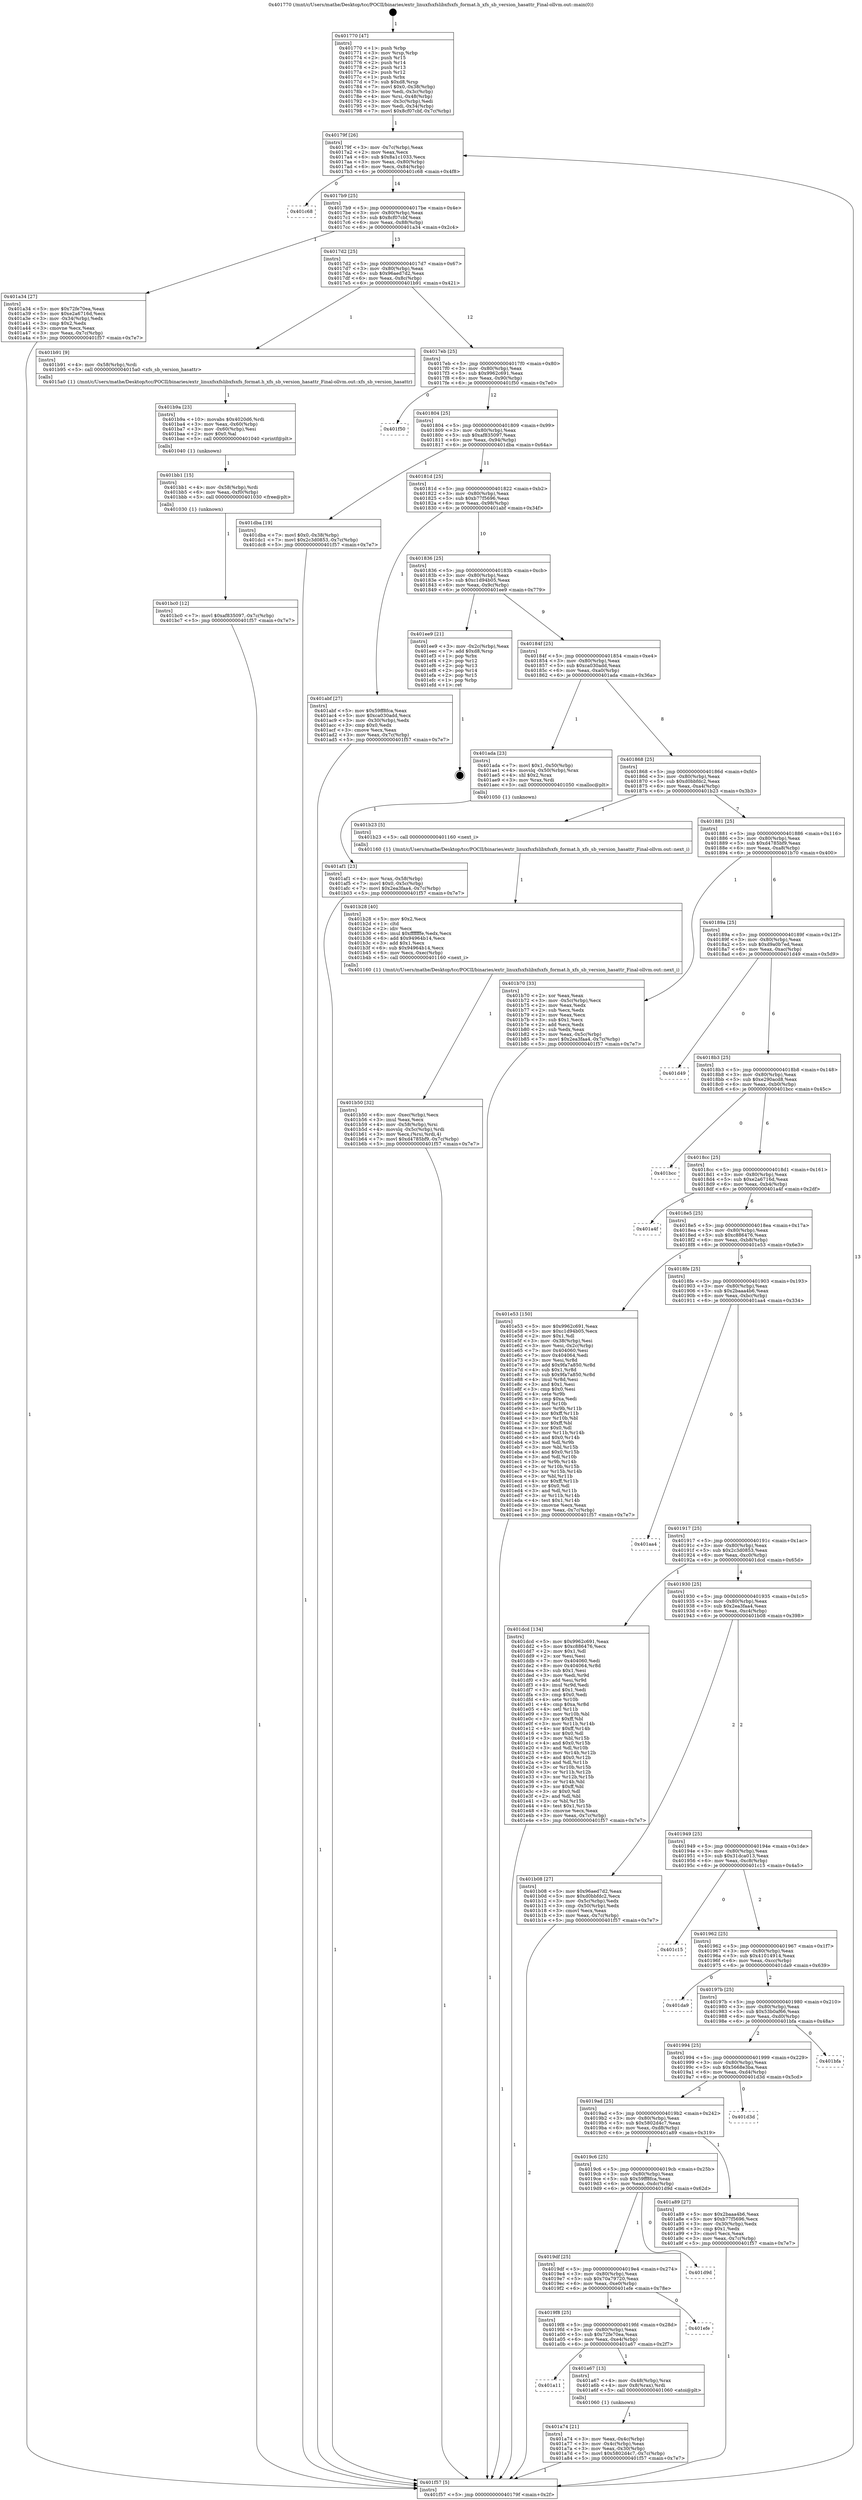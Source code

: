 digraph "0x401770" {
  label = "0x401770 (/mnt/c/Users/mathe/Desktop/tcc/POCII/binaries/extr_linuxfsxfslibxfsxfs_format.h_xfs_sb_version_hasattr_Final-ollvm.out::main(0))"
  labelloc = "t"
  node[shape=record]

  Entry [label="",width=0.3,height=0.3,shape=circle,fillcolor=black,style=filled]
  "0x40179f" [label="{
     0x40179f [26]\l
     | [instrs]\l
     &nbsp;&nbsp;0x40179f \<+3\>: mov -0x7c(%rbp),%eax\l
     &nbsp;&nbsp;0x4017a2 \<+2\>: mov %eax,%ecx\l
     &nbsp;&nbsp;0x4017a4 \<+6\>: sub $0x8a1c1033,%ecx\l
     &nbsp;&nbsp;0x4017aa \<+3\>: mov %eax,-0x80(%rbp)\l
     &nbsp;&nbsp;0x4017ad \<+6\>: mov %ecx,-0x84(%rbp)\l
     &nbsp;&nbsp;0x4017b3 \<+6\>: je 0000000000401c68 \<main+0x4f8\>\l
  }"]
  "0x401c68" [label="{
     0x401c68\l
  }", style=dashed]
  "0x4017b9" [label="{
     0x4017b9 [25]\l
     | [instrs]\l
     &nbsp;&nbsp;0x4017b9 \<+5\>: jmp 00000000004017be \<main+0x4e\>\l
     &nbsp;&nbsp;0x4017be \<+3\>: mov -0x80(%rbp),%eax\l
     &nbsp;&nbsp;0x4017c1 \<+5\>: sub $0x8cf07cbf,%eax\l
     &nbsp;&nbsp;0x4017c6 \<+6\>: mov %eax,-0x88(%rbp)\l
     &nbsp;&nbsp;0x4017cc \<+6\>: je 0000000000401a34 \<main+0x2c4\>\l
  }"]
  Exit [label="",width=0.3,height=0.3,shape=circle,fillcolor=black,style=filled,peripheries=2]
  "0x401a34" [label="{
     0x401a34 [27]\l
     | [instrs]\l
     &nbsp;&nbsp;0x401a34 \<+5\>: mov $0x72fe70ea,%eax\l
     &nbsp;&nbsp;0x401a39 \<+5\>: mov $0xe2a6716d,%ecx\l
     &nbsp;&nbsp;0x401a3e \<+3\>: mov -0x34(%rbp),%edx\l
     &nbsp;&nbsp;0x401a41 \<+3\>: cmp $0x2,%edx\l
     &nbsp;&nbsp;0x401a44 \<+3\>: cmovne %ecx,%eax\l
     &nbsp;&nbsp;0x401a47 \<+3\>: mov %eax,-0x7c(%rbp)\l
     &nbsp;&nbsp;0x401a4a \<+5\>: jmp 0000000000401f57 \<main+0x7e7\>\l
  }"]
  "0x4017d2" [label="{
     0x4017d2 [25]\l
     | [instrs]\l
     &nbsp;&nbsp;0x4017d2 \<+5\>: jmp 00000000004017d7 \<main+0x67\>\l
     &nbsp;&nbsp;0x4017d7 \<+3\>: mov -0x80(%rbp),%eax\l
     &nbsp;&nbsp;0x4017da \<+5\>: sub $0x96aed7d2,%eax\l
     &nbsp;&nbsp;0x4017df \<+6\>: mov %eax,-0x8c(%rbp)\l
     &nbsp;&nbsp;0x4017e5 \<+6\>: je 0000000000401b91 \<main+0x421\>\l
  }"]
  "0x401f57" [label="{
     0x401f57 [5]\l
     | [instrs]\l
     &nbsp;&nbsp;0x401f57 \<+5\>: jmp 000000000040179f \<main+0x2f\>\l
  }"]
  "0x401770" [label="{
     0x401770 [47]\l
     | [instrs]\l
     &nbsp;&nbsp;0x401770 \<+1\>: push %rbp\l
     &nbsp;&nbsp;0x401771 \<+3\>: mov %rsp,%rbp\l
     &nbsp;&nbsp;0x401774 \<+2\>: push %r15\l
     &nbsp;&nbsp;0x401776 \<+2\>: push %r14\l
     &nbsp;&nbsp;0x401778 \<+2\>: push %r13\l
     &nbsp;&nbsp;0x40177a \<+2\>: push %r12\l
     &nbsp;&nbsp;0x40177c \<+1\>: push %rbx\l
     &nbsp;&nbsp;0x40177d \<+7\>: sub $0xd8,%rsp\l
     &nbsp;&nbsp;0x401784 \<+7\>: movl $0x0,-0x38(%rbp)\l
     &nbsp;&nbsp;0x40178b \<+3\>: mov %edi,-0x3c(%rbp)\l
     &nbsp;&nbsp;0x40178e \<+4\>: mov %rsi,-0x48(%rbp)\l
     &nbsp;&nbsp;0x401792 \<+3\>: mov -0x3c(%rbp),%edi\l
     &nbsp;&nbsp;0x401795 \<+3\>: mov %edi,-0x34(%rbp)\l
     &nbsp;&nbsp;0x401798 \<+7\>: movl $0x8cf07cbf,-0x7c(%rbp)\l
  }"]
  "0x401bc0" [label="{
     0x401bc0 [12]\l
     | [instrs]\l
     &nbsp;&nbsp;0x401bc0 \<+7\>: movl $0xaf835097,-0x7c(%rbp)\l
     &nbsp;&nbsp;0x401bc7 \<+5\>: jmp 0000000000401f57 \<main+0x7e7\>\l
  }"]
  "0x401b91" [label="{
     0x401b91 [9]\l
     | [instrs]\l
     &nbsp;&nbsp;0x401b91 \<+4\>: mov -0x58(%rbp),%rdi\l
     &nbsp;&nbsp;0x401b95 \<+5\>: call 00000000004015a0 \<xfs_sb_version_hasattr\>\l
     | [calls]\l
     &nbsp;&nbsp;0x4015a0 \{1\} (/mnt/c/Users/mathe/Desktop/tcc/POCII/binaries/extr_linuxfsxfslibxfsxfs_format.h_xfs_sb_version_hasattr_Final-ollvm.out::xfs_sb_version_hasattr)\l
  }"]
  "0x4017eb" [label="{
     0x4017eb [25]\l
     | [instrs]\l
     &nbsp;&nbsp;0x4017eb \<+5\>: jmp 00000000004017f0 \<main+0x80\>\l
     &nbsp;&nbsp;0x4017f0 \<+3\>: mov -0x80(%rbp),%eax\l
     &nbsp;&nbsp;0x4017f3 \<+5\>: sub $0x9962c691,%eax\l
     &nbsp;&nbsp;0x4017f8 \<+6\>: mov %eax,-0x90(%rbp)\l
     &nbsp;&nbsp;0x4017fe \<+6\>: je 0000000000401f50 \<main+0x7e0\>\l
  }"]
  "0x401bb1" [label="{
     0x401bb1 [15]\l
     | [instrs]\l
     &nbsp;&nbsp;0x401bb1 \<+4\>: mov -0x58(%rbp),%rdi\l
     &nbsp;&nbsp;0x401bb5 \<+6\>: mov %eax,-0xf0(%rbp)\l
     &nbsp;&nbsp;0x401bbb \<+5\>: call 0000000000401030 \<free@plt\>\l
     | [calls]\l
     &nbsp;&nbsp;0x401030 \{1\} (unknown)\l
  }"]
  "0x401f50" [label="{
     0x401f50\l
  }", style=dashed]
  "0x401804" [label="{
     0x401804 [25]\l
     | [instrs]\l
     &nbsp;&nbsp;0x401804 \<+5\>: jmp 0000000000401809 \<main+0x99\>\l
     &nbsp;&nbsp;0x401809 \<+3\>: mov -0x80(%rbp),%eax\l
     &nbsp;&nbsp;0x40180c \<+5\>: sub $0xaf835097,%eax\l
     &nbsp;&nbsp;0x401811 \<+6\>: mov %eax,-0x94(%rbp)\l
     &nbsp;&nbsp;0x401817 \<+6\>: je 0000000000401dba \<main+0x64a\>\l
  }"]
  "0x401b9a" [label="{
     0x401b9a [23]\l
     | [instrs]\l
     &nbsp;&nbsp;0x401b9a \<+10\>: movabs $0x4020d6,%rdi\l
     &nbsp;&nbsp;0x401ba4 \<+3\>: mov %eax,-0x60(%rbp)\l
     &nbsp;&nbsp;0x401ba7 \<+3\>: mov -0x60(%rbp),%esi\l
     &nbsp;&nbsp;0x401baa \<+2\>: mov $0x0,%al\l
     &nbsp;&nbsp;0x401bac \<+5\>: call 0000000000401040 \<printf@plt\>\l
     | [calls]\l
     &nbsp;&nbsp;0x401040 \{1\} (unknown)\l
  }"]
  "0x401dba" [label="{
     0x401dba [19]\l
     | [instrs]\l
     &nbsp;&nbsp;0x401dba \<+7\>: movl $0x0,-0x38(%rbp)\l
     &nbsp;&nbsp;0x401dc1 \<+7\>: movl $0x2c3d0853,-0x7c(%rbp)\l
     &nbsp;&nbsp;0x401dc8 \<+5\>: jmp 0000000000401f57 \<main+0x7e7\>\l
  }"]
  "0x40181d" [label="{
     0x40181d [25]\l
     | [instrs]\l
     &nbsp;&nbsp;0x40181d \<+5\>: jmp 0000000000401822 \<main+0xb2\>\l
     &nbsp;&nbsp;0x401822 \<+3\>: mov -0x80(%rbp),%eax\l
     &nbsp;&nbsp;0x401825 \<+5\>: sub $0xb77f5696,%eax\l
     &nbsp;&nbsp;0x40182a \<+6\>: mov %eax,-0x98(%rbp)\l
     &nbsp;&nbsp;0x401830 \<+6\>: je 0000000000401abf \<main+0x34f\>\l
  }"]
  "0x401b50" [label="{
     0x401b50 [32]\l
     | [instrs]\l
     &nbsp;&nbsp;0x401b50 \<+6\>: mov -0xec(%rbp),%ecx\l
     &nbsp;&nbsp;0x401b56 \<+3\>: imul %eax,%ecx\l
     &nbsp;&nbsp;0x401b59 \<+4\>: mov -0x58(%rbp),%rsi\l
     &nbsp;&nbsp;0x401b5d \<+4\>: movslq -0x5c(%rbp),%rdi\l
     &nbsp;&nbsp;0x401b61 \<+3\>: mov %ecx,(%rsi,%rdi,4)\l
     &nbsp;&nbsp;0x401b64 \<+7\>: movl $0xd4785bf9,-0x7c(%rbp)\l
     &nbsp;&nbsp;0x401b6b \<+5\>: jmp 0000000000401f57 \<main+0x7e7\>\l
  }"]
  "0x401abf" [label="{
     0x401abf [27]\l
     | [instrs]\l
     &nbsp;&nbsp;0x401abf \<+5\>: mov $0x59ff8fca,%eax\l
     &nbsp;&nbsp;0x401ac4 \<+5\>: mov $0xca030add,%ecx\l
     &nbsp;&nbsp;0x401ac9 \<+3\>: mov -0x30(%rbp),%edx\l
     &nbsp;&nbsp;0x401acc \<+3\>: cmp $0x0,%edx\l
     &nbsp;&nbsp;0x401acf \<+3\>: cmove %ecx,%eax\l
     &nbsp;&nbsp;0x401ad2 \<+3\>: mov %eax,-0x7c(%rbp)\l
     &nbsp;&nbsp;0x401ad5 \<+5\>: jmp 0000000000401f57 \<main+0x7e7\>\l
  }"]
  "0x401836" [label="{
     0x401836 [25]\l
     | [instrs]\l
     &nbsp;&nbsp;0x401836 \<+5\>: jmp 000000000040183b \<main+0xcb\>\l
     &nbsp;&nbsp;0x40183b \<+3\>: mov -0x80(%rbp),%eax\l
     &nbsp;&nbsp;0x40183e \<+5\>: sub $0xc1d94b05,%eax\l
     &nbsp;&nbsp;0x401843 \<+6\>: mov %eax,-0x9c(%rbp)\l
     &nbsp;&nbsp;0x401849 \<+6\>: je 0000000000401ee9 \<main+0x779\>\l
  }"]
  "0x401b28" [label="{
     0x401b28 [40]\l
     | [instrs]\l
     &nbsp;&nbsp;0x401b28 \<+5\>: mov $0x2,%ecx\l
     &nbsp;&nbsp;0x401b2d \<+1\>: cltd\l
     &nbsp;&nbsp;0x401b2e \<+2\>: idiv %ecx\l
     &nbsp;&nbsp;0x401b30 \<+6\>: imul $0xfffffffe,%edx,%ecx\l
     &nbsp;&nbsp;0x401b36 \<+6\>: add $0x94964b14,%ecx\l
     &nbsp;&nbsp;0x401b3c \<+3\>: add $0x1,%ecx\l
     &nbsp;&nbsp;0x401b3f \<+6\>: sub $0x94964b14,%ecx\l
     &nbsp;&nbsp;0x401b45 \<+6\>: mov %ecx,-0xec(%rbp)\l
     &nbsp;&nbsp;0x401b4b \<+5\>: call 0000000000401160 \<next_i\>\l
     | [calls]\l
     &nbsp;&nbsp;0x401160 \{1\} (/mnt/c/Users/mathe/Desktop/tcc/POCII/binaries/extr_linuxfsxfslibxfsxfs_format.h_xfs_sb_version_hasattr_Final-ollvm.out::next_i)\l
  }"]
  "0x401ee9" [label="{
     0x401ee9 [21]\l
     | [instrs]\l
     &nbsp;&nbsp;0x401ee9 \<+3\>: mov -0x2c(%rbp),%eax\l
     &nbsp;&nbsp;0x401eec \<+7\>: add $0xd8,%rsp\l
     &nbsp;&nbsp;0x401ef3 \<+1\>: pop %rbx\l
     &nbsp;&nbsp;0x401ef4 \<+2\>: pop %r12\l
     &nbsp;&nbsp;0x401ef6 \<+2\>: pop %r13\l
     &nbsp;&nbsp;0x401ef8 \<+2\>: pop %r14\l
     &nbsp;&nbsp;0x401efa \<+2\>: pop %r15\l
     &nbsp;&nbsp;0x401efc \<+1\>: pop %rbp\l
     &nbsp;&nbsp;0x401efd \<+1\>: ret\l
  }"]
  "0x40184f" [label="{
     0x40184f [25]\l
     | [instrs]\l
     &nbsp;&nbsp;0x40184f \<+5\>: jmp 0000000000401854 \<main+0xe4\>\l
     &nbsp;&nbsp;0x401854 \<+3\>: mov -0x80(%rbp),%eax\l
     &nbsp;&nbsp;0x401857 \<+5\>: sub $0xca030add,%eax\l
     &nbsp;&nbsp;0x40185c \<+6\>: mov %eax,-0xa0(%rbp)\l
     &nbsp;&nbsp;0x401862 \<+6\>: je 0000000000401ada \<main+0x36a\>\l
  }"]
  "0x401af1" [label="{
     0x401af1 [23]\l
     | [instrs]\l
     &nbsp;&nbsp;0x401af1 \<+4\>: mov %rax,-0x58(%rbp)\l
     &nbsp;&nbsp;0x401af5 \<+7\>: movl $0x0,-0x5c(%rbp)\l
     &nbsp;&nbsp;0x401afc \<+7\>: movl $0x2ea3faa4,-0x7c(%rbp)\l
     &nbsp;&nbsp;0x401b03 \<+5\>: jmp 0000000000401f57 \<main+0x7e7\>\l
  }"]
  "0x401ada" [label="{
     0x401ada [23]\l
     | [instrs]\l
     &nbsp;&nbsp;0x401ada \<+7\>: movl $0x1,-0x50(%rbp)\l
     &nbsp;&nbsp;0x401ae1 \<+4\>: movslq -0x50(%rbp),%rax\l
     &nbsp;&nbsp;0x401ae5 \<+4\>: shl $0x2,%rax\l
     &nbsp;&nbsp;0x401ae9 \<+3\>: mov %rax,%rdi\l
     &nbsp;&nbsp;0x401aec \<+5\>: call 0000000000401050 \<malloc@plt\>\l
     | [calls]\l
     &nbsp;&nbsp;0x401050 \{1\} (unknown)\l
  }"]
  "0x401868" [label="{
     0x401868 [25]\l
     | [instrs]\l
     &nbsp;&nbsp;0x401868 \<+5\>: jmp 000000000040186d \<main+0xfd\>\l
     &nbsp;&nbsp;0x40186d \<+3\>: mov -0x80(%rbp),%eax\l
     &nbsp;&nbsp;0x401870 \<+5\>: sub $0xd0bbfdc2,%eax\l
     &nbsp;&nbsp;0x401875 \<+6\>: mov %eax,-0xa4(%rbp)\l
     &nbsp;&nbsp;0x40187b \<+6\>: je 0000000000401b23 \<main+0x3b3\>\l
  }"]
  "0x401a74" [label="{
     0x401a74 [21]\l
     | [instrs]\l
     &nbsp;&nbsp;0x401a74 \<+3\>: mov %eax,-0x4c(%rbp)\l
     &nbsp;&nbsp;0x401a77 \<+3\>: mov -0x4c(%rbp),%eax\l
     &nbsp;&nbsp;0x401a7a \<+3\>: mov %eax,-0x30(%rbp)\l
     &nbsp;&nbsp;0x401a7d \<+7\>: movl $0x5802d4c7,-0x7c(%rbp)\l
     &nbsp;&nbsp;0x401a84 \<+5\>: jmp 0000000000401f57 \<main+0x7e7\>\l
  }"]
  "0x401b23" [label="{
     0x401b23 [5]\l
     | [instrs]\l
     &nbsp;&nbsp;0x401b23 \<+5\>: call 0000000000401160 \<next_i\>\l
     | [calls]\l
     &nbsp;&nbsp;0x401160 \{1\} (/mnt/c/Users/mathe/Desktop/tcc/POCII/binaries/extr_linuxfsxfslibxfsxfs_format.h_xfs_sb_version_hasattr_Final-ollvm.out::next_i)\l
  }"]
  "0x401881" [label="{
     0x401881 [25]\l
     | [instrs]\l
     &nbsp;&nbsp;0x401881 \<+5\>: jmp 0000000000401886 \<main+0x116\>\l
     &nbsp;&nbsp;0x401886 \<+3\>: mov -0x80(%rbp),%eax\l
     &nbsp;&nbsp;0x401889 \<+5\>: sub $0xd4785bf9,%eax\l
     &nbsp;&nbsp;0x40188e \<+6\>: mov %eax,-0xa8(%rbp)\l
     &nbsp;&nbsp;0x401894 \<+6\>: je 0000000000401b70 \<main+0x400\>\l
  }"]
  "0x401a11" [label="{
     0x401a11\l
  }", style=dashed]
  "0x401b70" [label="{
     0x401b70 [33]\l
     | [instrs]\l
     &nbsp;&nbsp;0x401b70 \<+2\>: xor %eax,%eax\l
     &nbsp;&nbsp;0x401b72 \<+3\>: mov -0x5c(%rbp),%ecx\l
     &nbsp;&nbsp;0x401b75 \<+2\>: mov %eax,%edx\l
     &nbsp;&nbsp;0x401b77 \<+2\>: sub %ecx,%edx\l
     &nbsp;&nbsp;0x401b79 \<+2\>: mov %eax,%ecx\l
     &nbsp;&nbsp;0x401b7b \<+3\>: sub $0x1,%ecx\l
     &nbsp;&nbsp;0x401b7e \<+2\>: add %ecx,%edx\l
     &nbsp;&nbsp;0x401b80 \<+2\>: sub %edx,%eax\l
     &nbsp;&nbsp;0x401b82 \<+3\>: mov %eax,-0x5c(%rbp)\l
     &nbsp;&nbsp;0x401b85 \<+7\>: movl $0x2ea3faa4,-0x7c(%rbp)\l
     &nbsp;&nbsp;0x401b8c \<+5\>: jmp 0000000000401f57 \<main+0x7e7\>\l
  }"]
  "0x40189a" [label="{
     0x40189a [25]\l
     | [instrs]\l
     &nbsp;&nbsp;0x40189a \<+5\>: jmp 000000000040189f \<main+0x12f\>\l
     &nbsp;&nbsp;0x40189f \<+3\>: mov -0x80(%rbp),%eax\l
     &nbsp;&nbsp;0x4018a2 \<+5\>: sub $0xd9a0b7ed,%eax\l
     &nbsp;&nbsp;0x4018a7 \<+6\>: mov %eax,-0xac(%rbp)\l
     &nbsp;&nbsp;0x4018ad \<+6\>: je 0000000000401d49 \<main+0x5d9\>\l
  }"]
  "0x401a67" [label="{
     0x401a67 [13]\l
     | [instrs]\l
     &nbsp;&nbsp;0x401a67 \<+4\>: mov -0x48(%rbp),%rax\l
     &nbsp;&nbsp;0x401a6b \<+4\>: mov 0x8(%rax),%rdi\l
     &nbsp;&nbsp;0x401a6f \<+5\>: call 0000000000401060 \<atoi@plt\>\l
     | [calls]\l
     &nbsp;&nbsp;0x401060 \{1\} (unknown)\l
  }"]
  "0x401d49" [label="{
     0x401d49\l
  }", style=dashed]
  "0x4018b3" [label="{
     0x4018b3 [25]\l
     | [instrs]\l
     &nbsp;&nbsp;0x4018b3 \<+5\>: jmp 00000000004018b8 \<main+0x148\>\l
     &nbsp;&nbsp;0x4018b8 \<+3\>: mov -0x80(%rbp),%eax\l
     &nbsp;&nbsp;0x4018bb \<+5\>: sub $0xe290acd8,%eax\l
     &nbsp;&nbsp;0x4018c0 \<+6\>: mov %eax,-0xb0(%rbp)\l
     &nbsp;&nbsp;0x4018c6 \<+6\>: je 0000000000401bcc \<main+0x45c\>\l
  }"]
  "0x4019f8" [label="{
     0x4019f8 [25]\l
     | [instrs]\l
     &nbsp;&nbsp;0x4019f8 \<+5\>: jmp 00000000004019fd \<main+0x28d\>\l
     &nbsp;&nbsp;0x4019fd \<+3\>: mov -0x80(%rbp),%eax\l
     &nbsp;&nbsp;0x401a00 \<+5\>: sub $0x72fe70ea,%eax\l
     &nbsp;&nbsp;0x401a05 \<+6\>: mov %eax,-0xe4(%rbp)\l
     &nbsp;&nbsp;0x401a0b \<+6\>: je 0000000000401a67 \<main+0x2f7\>\l
  }"]
  "0x401bcc" [label="{
     0x401bcc\l
  }", style=dashed]
  "0x4018cc" [label="{
     0x4018cc [25]\l
     | [instrs]\l
     &nbsp;&nbsp;0x4018cc \<+5\>: jmp 00000000004018d1 \<main+0x161\>\l
     &nbsp;&nbsp;0x4018d1 \<+3\>: mov -0x80(%rbp),%eax\l
     &nbsp;&nbsp;0x4018d4 \<+5\>: sub $0xe2a6716d,%eax\l
     &nbsp;&nbsp;0x4018d9 \<+6\>: mov %eax,-0xb4(%rbp)\l
     &nbsp;&nbsp;0x4018df \<+6\>: je 0000000000401a4f \<main+0x2df\>\l
  }"]
  "0x401efe" [label="{
     0x401efe\l
  }", style=dashed]
  "0x401a4f" [label="{
     0x401a4f\l
  }", style=dashed]
  "0x4018e5" [label="{
     0x4018e5 [25]\l
     | [instrs]\l
     &nbsp;&nbsp;0x4018e5 \<+5\>: jmp 00000000004018ea \<main+0x17a\>\l
     &nbsp;&nbsp;0x4018ea \<+3\>: mov -0x80(%rbp),%eax\l
     &nbsp;&nbsp;0x4018ed \<+5\>: sub $0xc886476,%eax\l
     &nbsp;&nbsp;0x4018f2 \<+6\>: mov %eax,-0xb8(%rbp)\l
     &nbsp;&nbsp;0x4018f8 \<+6\>: je 0000000000401e53 \<main+0x6e3\>\l
  }"]
  "0x4019df" [label="{
     0x4019df [25]\l
     | [instrs]\l
     &nbsp;&nbsp;0x4019df \<+5\>: jmp 00000000004019e4 \<main+0x274\>\l
     &nbsp;&nbsp;0x4019e4 \<+3\>: mov -0x80(%rbp),%eax\l
     &nbsp;&nbsp;0x4019e7 \<+5\>: sub $0x70a79720,%eax\l
     &nbsp;&nbsp;0x4019ec \<+6\>: mov %eax,-0xe0(%rbp)\l
     &nbsp;&nbsp;0x4019f2 \<+6\>: je 0000000000401efe \<main+0x78e\>\l
  }"]
  "0x401e53" [label="{
     0x401e53 [150]\l
     | [instrs]\l
     &nbsp;&nbsp;0x401e53 \<+5\>: mov $0x9962c691,%eax\l
     &nbsp;&nbsp;0x401e58 \<+5\>: mov $0xc1d94b05,%ecx\l
     &nbsp;&nbsp;0x401e5d \<+2\>: mov $0x1,%dl\l
     &nbsp;&nbsp;0x401e5f \<+3\>: mov -0x38(%rbp),%esi\l
     &nbsp;&nbsp;0x401e62 \<+3\>: mov %esi,-0x2c(%rbp)\l
     &nbsp;&nbsp;0x401e65 \<+7\>: mov 0x404060,%esi\l
     &nbsp;&nbsp;0x401e6c \<+7\>: mov 0x404064,%edi\l
     &nbsp;&nbsp;0x401e73 \<+3\>: mov %esi,%r8d\l
     &nbsp;&nbsp;0x401e76 \<+7\>: add $0x9fa7a850,%r8d\l
     &nbsp;&nbsp;0x401e7d \<+4\>: sub $0x1,%r8d\l
     &nbsp;&nbsp;0x401e81 \<+7\>: sub $0x9fa7a850,%r8d\l
     &nbsp;&nbsp;0x401e88 \<+4\>: imul %r8d,%esi\l
     &nbsp;&nbsp;0x401e8c \<+3\>: and $0x1,%esi\l
     &nbsp;&nbsp;0x401e8f \<+3\>: cmp $0x0,%esi\l
     &nbsp;&nbsp;0x401e92 \<+4\>: sete %r9b\l
     &nbsp;&nbsp;0x401e96 \<+3\>: cmp $0xa,%edi\l
     &nbsp;&nbsp;0x401e99 \<+4\>: setl %r10b\l
     &nbsp;&nbsp;0x401e9d \<+3\>: mov %r9b,%r11b\l
     &nbsp;&nbsp;0x401ea0 \<+4\>: xor $0xff,%r11b\l
     &nbsp;&nbsp;0x401ea4 \<+3\>: mov %r10b,%bl\l
     &nbsp;&nbsp;0x401ea7 \<+3\>: xor $0xff,%bl\l
     &nbsp;&nbsp;0x401eaa \<+3\>: xor $0x0,%dl\l
     &nbsp;&nbsp;0x401ead \<+3\>: mov %r11b,%r14b\l
     &nbsp;&nbsp;0x401eb0 \<+4\>: and $0x0,%r14b\l
     &nbsp;&nbsp;0x401eb4 \<+3\>: and %dl,%r9b\l
     &nbsp;&nbsp;0x401eb7 \<+3\>: mov %bl,%r15b\l
     &nbsp;&nbsp;0x401eba \<+4\>: and $0x0,%r15b\l
     &nbsp;&nbsp;0x401ebe \<+3\>: and %dl,%r10b\l
     &nbsp;&nbsp;0x401ec1 \<+3\>: or %r9b,%r14b\l
     &nbsp;&nbsp;0x401ec4 \<+3\>: or %r10b,%r15b\l
     &nbsp;&nbsp;0x401ec7 \<+3\>: xor %r15b,%r14b\l
     &nbsp;&nbsp;0x401eca \<+3\>: or %bl,%r11b\l
     &nbsp;&nbsp;0x401ecd \<+4\>: xor $0xff,%r11b\l
     &nbsp;&nbsp;0x401ed1 \<+3\>: or $0x0,%dl\l
     &nbsp;&nbsp;0x401ed4 \<+3\>: and %dl,%r11b\l
     &nbsp;&nbsp;0x401ed7 \<+3\>: or %r11b,%r14b\l
     &nbsp;&nbsp;0x401eda \<+4\>: test $0x1,%r14b\l
     &nbsp;&nbsp;0x401ede \<+3\>: cmovne %ecx,%eax\l
     &nbsp;&nbsp;0x401ee1 \<+3\>: mov %eax,-0x7c(%rbp)\l
     &nbsp;&nbsp;0x401ee4 \<+5\>: jmp 0000000000401f57 \<main+0x7e7\>\l
  }"]
  "0x4018fe" [label="{
     0x4018fe [25]\l
     | [instrs]\l
     &nbsp;&nbsp;0x4018fe \<+5\>: jmp 0000000000401903 \<main+0x193\>\l
     &nbsp;&nbsp;0x401903 \<+3\>: mov -0x80(%rbp),%eax\l
     &nbsp;&nbsp;0x401906 \<+5\>: sub $0x2baaa4b6,%eax\l
     &nbsp;&nbsp;0x40190b \<+6\>: mov %eax,-0xbc(%rbp)\l
     &nbsp;&nbsp;0x401911 \<+6\>: je 0000000000401aa4 \<main+0x334\>\l
  }"]
  "0x401d9d" [label="{
     0x401d9d\l
  }", style=dashed]
  "0x401aa4" [label="{
     0x401aa4\l
  }", style=dashed]
  "0x401917" [label="{
     0x401917 [25]\l
     | [instrs]\l
     &nbsp;&nbsp;0x401917 \<+5\>: jmp 000000000040191c \<main+0x1ac\>\l
     &nbsp;&nbsp;0x40191c \<+3\>: mov -0x80(%rbp),%eax\l
     &nbsp;&nbsp;0x40191f \<+5\>: sub $0x2c3d0853,%eax\l
     &nbsp;&nbsp;0x401924 \<+6\>: mov %eax,-0xc0(%rbp)\l
     &nbsp;&nbsp;0x40192a \<+6\>: je 0000000000401dcd \<main+0x65d\>\l
  }"]
  "0x4019c6" [label="{
     0x4019c6 [25]\l
     | [instrs]\l
     &nbsp;&nbsp;0x4019c6 \<+5\>: jmp 00000000004019cb \<main+0x25b\>\l
     &nbsp;&nbsp;0x4019cb \<+3\>: mov -0x80(%rbp),%eax\l
     &nbsp;&nbsp;0x4019ce \<+5\>: sub $0x59ff8fca,%eax\l
     &nbsp;&nbsp;0x4019d3 \<+6\>: mov %eax,-0xdc(%rbp)\l
     &nbsp;&nbsp;0x4019d9 \<+6\>: je 0000000000401d9d \<main+0x62d\>\l
  }"]
  "0x401dcd" [label="{
     0x401dcd [134]\l
     | [instrs]\l
     &nbsp;&nbsp;0x401dcd \<+5\>: mov $0x9962c691,%eax\l
     &nbsp;&nbsp;0x401dd2 \<+5\>: mov $0xc886476,%ecx\l
     &nbsp;&nbsp;0x401dd7 \<+2\>: mov $0x1,%dl\l
     &nbsp;&nbsp;0x401dd9 \<+2\>: xor %esi,%esi\l
     &nbsp;&nbsp;0x401ddb \<+7\>: mov 0x404060,%edi\l
     &nbsp;&nbsp;0x401de2 \<+8\>: mov 0x404064,%r8d\l
     &nbsp;&nbsp;0x401dea \<+3\>: sub $0x1,%esi\l
     &nbsp;&nbsp;0x401ded \<+3\>: mov %edi,%r9d\l
     &nbsp;&nbsp;0x401df0 \<+3\>: add %esi,%r9d\l
     &nbsp;&nbsp;0x401df3 \<+4\>: imul %r9d,%edi\l
     &nbsp;&nbsp;0x401df7 \<+3\>: and $0x1,%edi\l
     &nbsp;&nbsp;0x401dfa \<+3\>: cmp $0x0,%edi\l
     &nbsp;&nbsp;0x401dfd \<+4\>: sete %r10b\l
     &nbsp;&nbsp;0x401e01 \<+4\>: cmp $0xa,%r8d\l
     &nbsp;&nbsp;0x401e05 \<+4\>: setl %r11b\l
     &nbsp;&nbsp;0x401e09 \<+3\>: mov %r10b,%bl\l
     &nbsp;&nbsp;0x401e0c \<+3\>: xor $0xff,%bl\l
     &nbsp;&nbsp;0x401e0f \<+3\>: mov %r11b,%r14b\l
     &nbsp;&nbsp;0x401e12 \<+4\>: xor $0xff,%r14b\l
     &nbsp;&nbsp;0x401e16 \<+3\>: xor $0x0,%dl\l
     &nbsp;&nbsp;0x401e19 \<+3\>: mov %bl,%r15b\l
     &nbsp;&nbsp;0x401e1c \<+4\>: and $0x0,%r15b\l
     &nbsp;&nbsp;0x401e20 \<+3\>: and %dl,%r10b\l
     &nbsp;&nbsp;0x401e23 \<+3\>: mov %r14b,%r12b\l
     &nbsp;&nbsp;0x401e26 \<+4\>: and $0x0,%r12b\l
     &nbsp;&nbsp;0x401e2a \<+3\>: and %dl,%r11b\l
     &nbsp;&nbsp;0x401e2d \<+3\>: or %r10b,%r15b\l
     &nbsp;&nbsp;0x401e30 \<+3\>: or %r11b,%r12b\l
     &nbsp;&nbsp;0x401e33 \<+3\>: xor %r12b,%r15b\l
     &nbsp;&nbsp;0x401e36 \<+3\>: or %r14b,%bl\l
     &nbsp;&nbsp;0x401e39 \<+3\>: xor $0xff,%bl\l
     &nbsp;&nbsp;0x401e3c \<+3\>: or $0x0,%dl\l
     &nbsp;&nbsp;0x401e3f \<+2\>: and %dl,%bl\l
     &nbsp;&nbsp;0x401e41 \<+3\>: or %bl,%r15b\l
     &nbsp;&nbsp;0x401e44 \<+4\>: test $0x1,%r15b\l
     &nbsp;&nbsp;0x401e48 \<+3\>: cmovne %ecx,%eax\l
     &nbsp;&nbsp;0x401e4b \<+3\>: mov %eax,-0x7c(%rbp)\l
     &nbsp;&nbsp;0x401e4e \<+5\>: jmp 0000000000401f57 \<main+0x7e7\>\l
  }"]
  "0x401930" [label="{
     0x401930 [25]\l
     | [instrs]\l
     &nbsp;&nbsp;0x401930 \<+5\>: jmp 0000000000401935 \<main+0x1c5\>\l
     &nbsp;&nbsp;0x401935 \<+3\>: mov -0x80(%rbp),%eax\l
     &nbsp;&nbsp;0x401938 \<+5\>: sub $0x2ea3faa4,%eax\l
     &nbsp;&nbsp;0x40193d \<+6\>: mov %eax,-0xc4(%rbp)\l
     &nbsp;&nbsp;0x401943 \<+6\>: je 0000000000401b08 \<main+0x398\>\l
  }"]
  "0x401a89" [label="{
     0x401a89 [27]\l
     | [instrs]\l
     &nbsp;&nbsp;0x401a89 \<+5\>: mov $0x2baaa4b6,%eax\l
     &nbsp;&nbsp;0x401a8e \<+5\>: mov $0xb77f5696,%ecx\l
     &nbsp;&nbsp;0x401a93 \<+3\>: mov -0x30(%rbp),%edx\l
     &nbsp;&nbsp;0x401a96 \<+3\>: cmp $0x1,%edx\l
     &nbsp;&nbsp;0x401a99 \<+3\>: cmovl %ecx,%eax\l
     &nbsp;&nbsp;0x401a9c \<+3\>: mov %eax,-0x7c(%rbp)\l
     &nbsp;&nbsp;0x401a9f \<+5\>: jmp 0000000000401f57 \<main+0x7e7\>\l
  }"]
  "0x401b08" [label="{
     0x401b08 [27]\l
     | [instrs]\l
     &nbsp;&nbsp;0x401b08 \<+5\>: mov $0x96aed7d2,%eax\l
     &nbsp;&nbsp;0x401b0d \<+5\>: mov $0xd0bbfdc2,%ecx\l
     &nbsp;&nbsp;0x401b12 \<+3\>: mov -0x5c(%rbp),%edx\l
     &nbsp;&nbsp;0x401b15 \<+3\>: cmp -0x50(%rbp),%edx\l
     &nbsp;&nbsp;0x401b18 \<+3\>: cmovl %ecx,%eax\l
     &nbsp;&nbsp;0x401b1b \<+3\>: mov %eax,-0x7c(%rbp)\l
     &nbsp;&nbsp;0x401b1e \<+5\>: jmp 0000000000401f57 \<main+0x7e7\>\l
  }"]
  "0x401949" [label="{
     0x401949 [25]\l
     | [instrs]\l
     &nbsp;&nbsp;0x401949 \<+5\>: jmp 000000000040194e \<main+0x1de\>\l
     &nbsp;&nbsp;0x40194e \<+3\>: mov -0x80(%rbp),%eax\l
     &nbsp;&nbsp;0x401951 \<+5\>: sub $0x31dca013,%eax\l
     &nbsp;&nbsp;0x401956 \<+6\>: mov %eax,-0xc8(%rbp)\l
     &nbsp;&nbsp;0x40195c \<+6\>: je 0000000000401c15 \<main+0x4a5\>\l
  }"]
  "0x4019ad" [label="{
     0x4019ad [25]\l
     | [instrs]\l
     &nbsp;&nbsp;0x4019ad \<+5\>: jmp 00000000004019b2 \<main+0x242\>\l
     &nbsp;&nbsp;0x4019b2 \<+3\>: mov -0x80(%rbp),%eax\l
     &nbsp;&nbsp;0x4019b5 \<+5\>: sub $0x5802d4c7,%eax\l
     &nbsp;&nbsp;0x4019ba \<+6\>: mov %eax,-0xd8(%rbp)\l
     &nbsp;&nbsp;0x4019c0 \<+6\>: je 0000000000401a89 \<main+0x319\>\l
  }"]
  "0x401c15" [label="{
     0x401c15\l
  }", style=dashed]
  "0x401962" [label="{
     0x401962 [25]\l
     | [instrs]\l
     &nbsp;&nbsp;0x401962 \<+5\>: jmp 0000000000401967 \<main+0x1f7\>\l
     &nbsp;&nbsp;0x401967 \<+3\>: mov -0x80(%rbp),%eax\l
     &nbsp;&nbsp;0x40196a \<+5\>: sub $0x41014914,%eax\l
     &nbsp;&nbsp;0x40196f \<+6\>: mov %eax,-0xcc(%rbp)\l
     &nbsp;&nbsp;0x401975 \<+6\>: je 0000000000401da9 \<main+0x639\>\l
  }"]
  "0x401d3d" [label="{
     0x401d3d\l
  }", style=dashed]
  "0x401da9" [label="{
     0x401da9\l
  }", style=dashed]
  "0x40197b" [label="{
     0x40197b [25]\l
     | [instrs]\l
     &nbsp;&nbsp;0x40197b \<+5\>: jmp 0000000000401980 \<main+0x210\>\l
     &nbsp;&nbsp;0x401980 \<+3\>: mov -0x80(%rbp),%eax\l
     &nbsp;&nbsp;0x401983 \<+5\>: sub $0x53b0af66,%eax\l
     &nbsp;&nbsp;0x401988 \<+6\>: mov %eax,-0xd0(%rbp)\l
     &nbsp;&nbsp;0x40198e \<+6\>: je 0000000000401bfa \<main+0x48a\>\l
  }"]
  "0x401994" [label="{
     0x401994 [25]\l
     | [instrs]\l
     &nbsp;&nbsp;0x401994 \<+5\>: jmp 0000000000401999 \<main+0x229\>\l
     &nbsp;&nbsp;0x401999 \<+3\>: mov -0x80(%rbp),%eax\l
     &nbsp;&nbsp;0x40199c \<+5\>: sub $0x5668e3ba,%eax\l
     &nbsp;&nbsp;0x4019a1 \<+6\>: mov %eax,-0xd4(%rbp)\l
     &nbsp;&nbsp;0x4019a7 \<+6\>: je 0000000000401d3d \<main+0x5cd\>\l
  }"]
  "0x401bfa" [label="{
     0x401bfa\l
  }", style=dashed]
  Entry -> "0x401770" [label=" 1"]
  "0x40179f" -> "0x401c68" [label=" 0"]
  "0x40179f" -> "0x4017b9" [label=" 14"]
  "0x401ee9" -> Exit [label=" 1"]
  "0x4017b9" -> "0x401a34" [label=" 1"]
  "0x4017b9" -> "0x4017d2" [label=" 13"]
  "0x401a34" -> "0x401f57" [label=" 1"]
  "0x401770" -> "0x40179f" [label=" 1"]
  "0x401f57" -> "0x40179f" [label=" 13"]
  "0x401e53" -> "0x401f57" [label=" 1"]
  "0x4017d2" -> "0x401b91" [label=" 1"]
  "0x4017d2" -> "0x4017eb" [label=" 12"]
  "0x401dcd" -> "0x401f57" [label=" 1"]
  "0x4017eb" -> "0x401f50" [label=" 0"]
  "0x4017eb" -> "0x401804" [label=" 12"]
  "0x401dba" -> "0x401f57" [label=" 1"]
  "0x401804" -> "0x401dba" [label=" 1"]
  "0x401804" -> "0x40181d" [label=" 11"]
  "0x401bc0" -> "0x401f57" [label=" 1"]
  "0x40181d" -> "0x401abf" [label=" 1"]
  "0x40181d" -> "0x401836" [label=" 10"]
  "0x401bb1" -> "0x401bc0" [label=" 1"]
  "0x401836" -> "0x401ee9" [label=" 1"]
  "0x401836" -> "0x40184f" [label=" 9"]
  "0x401b9a" -> "0x401bb1" [label=" 1"]
  "0x40184f" -> "0x401ada" [label=" 1"]
  "0x40184f" -> "0x401868" [label=" 8"]
  "0x401b91" -> "0x401b9a" [label=" 1"]
  "0x401868" -> "0x401b23" [label=" 1"]
  "0x401868" -> "0x401881" [label=" 7"]
  "0x401b70" -> "0x401f57" [label=" 1"]
  "0x401881" -> "0x401b70" [label=" 1"]
  "0x401881" -> "0x40189a" [label=" 6"]
  "0x401b50" -> "0x401f57" [label=" 1"]
  "0x40189a" -> "0x401d49" [label=" 0"]
  "0x40189a" -> "0x4018b3" [label=" 6"]
  "0x401b28" -> "0x401b50" [label=" 1"]
  "0x4018b3" -> "0x401bcc" [label=" 0"]
  "0x4018b3" -> "0x4018cc" [label=" 6"]
  "0x401b08" -> "0x401f57" [label=" 2"]
  "0x4018cc" -> "0x401a4f" [label=" 0"]
  "0x4018cc" -> "0x4018e5" [label=" 6"]
  "0x401af1" -> "0x401f57" [label=" 1"]
  "0x4018e5" -> "0x401e53" [label=" 1"]
  "0x4018e5" -> "0x4018fe" [label=" 5"]
  "0x401abf" -> "0x401f57" [label=" 1"]
  "0x4018fe" -> "0x401aa4" [label=" 0"]
  "0x4018fe" -> "0x401917" [label=" 5"]
  "0x401a89" -> "0x401f57" [label=" 1"]
  "0x401917" -> "0x401dcd" [label=" 1"]
  "0x401917" -> "0x401930" [label=" 4"]
  "0x401a67" -> "0x401a74" [label=" 1"]
  "0x401930" -> "0x401b08" [label=" 2"]
  "0x401930" -> "0x401949" [label=" 2"]
  "0x4019f8" -> "0x401a11" [label=" 0"]
  "0x401949" -> "0x401c15" [label=" 0"]
  "0x401949" -> "0x401962" [label=" 2"]
  "0x401b23" -> "0x401b28" [label=" 1"]
  "0x401962" -> "0x401da9" [label=" 0"]
  "0x401962" -> "0x40197b" [label=" 2"]
  "0x4019df" -> "0x4019f8" [label=" 1"]
  "0x40197b" -> "0x401bfa" [label=" 0"]
  "0x40197b" -> "0x401994" [label=" 2"]
  "0x4019df" -> "0x401efe" [label=" 0"]
  "0x401994" -> "0x401d3d" [label=" 0"]
  "0x401994" -> "0x4019ad" [label=" 2"]
  "0x4019f8" -> "0x401a67" [label=" 1"]
  "0x4019ad" -> "0x401a89" [label=" 1"]
  "0x4019ad" -> "0x4019c6" [label=" 1"]
  "0x401a74" -> "0x401f57" [label=" 1"]
  "0x4019c6" -> "0x401d9d" [label=" 0"]
  "0x4019c6" -> "0x4019df" [label=" 1"]
  "0x401ada" -> "0x401af1" [label=" 1"]
}
